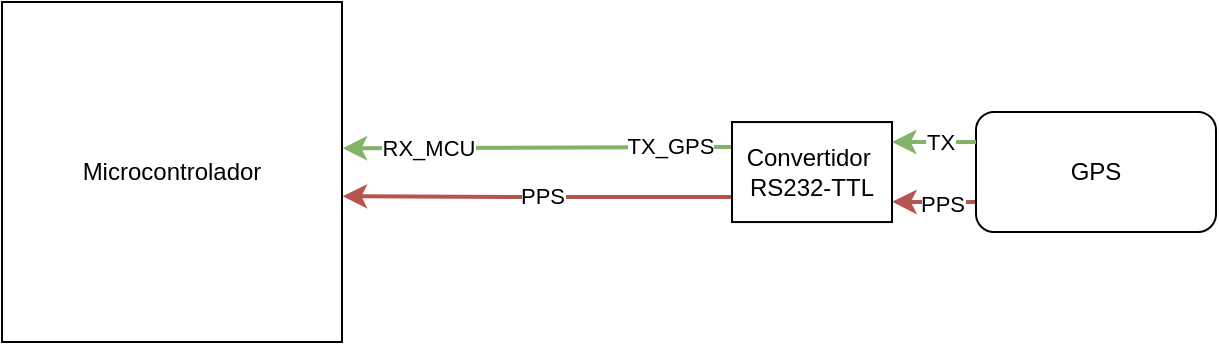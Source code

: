 <mxfile version="24.0.5" type="github">
  <diagram name="Página-1" id="wEMvNmd90RxLaCNRXkZW">
    <mxGraphModel dx="161" dy="744" grid="1" gridSize="10" guides="1" tooltips="1" connect="1" arrows="1" fold="1" page="1" pageScale="1" pageWidth="827" pageHeight="1169" math="0" shadow="0">
      <root>
        <mxCell id="0" />
        <mxCell id="1" parent="0" />
        <mxCell id="8uHz0c1iIWeHHJ7T1xvA-1" value="Microcontrolador" style="rounded=0;whiteSpace=wrap;html=1;" vertex="1" parent="1">
          <mxGeometry x="870" y="40" width="170" height="170" as="geometry" />
        </mxCell>
        <mxCell id="8uHz0c1iIWeHHJ7T1xvA-2" style="edgeStyle=orthogonalEdgeStyle;rounded=0;orthogonalLoop=1;jettySize=auto;html=1;exitX=0;exitY=0.75;exitDx=0;exitDy=0;entryX=1.001;entryY=0.798;entryDx=0;entryDy=0;entryPerimeter=0;fillColor=#f8cecc;strokeColor=#b85450;strokeWidth=2;" edge="1" parent="1" source="8uHz0c1iIWeHHJ7T1xvA-4" target="8uHz0c1iIWeHHJ7T1xvA-10">
          <mxGeometry relative="1" as="geometry" />
        </mxCell>
        <mxCell id="8uHz0c1iIWeHHJ7T1xvA-3" value="PPS" style="edgeLabel;html=1;align=center;verticalAlign=middle;resizable=0;points=[];" vertex="1" connectable="0" parent="8uHz0c1iIWeHHJ7T1xvA-2">
          <mxGeometry x="-0.529" y="1" relative="1" as="geometry">
            <mxPoint x="-7" as="offset" />
          </mxGeometry>
        </mxCell>
        <mxCell id="8uHz0c1iIWeHHJ7T1xvA-4" value="GPS" style="rounded=1;whiteSpace=wrap;html=1;" vertex="1" parent="1">
          <mxGeometry x="1357" y="95.03" width="120" height="60" as="geometry" />
        </mxCell>
        <mxCell id="8uHz0c1iIWeHHJ7T1xvA-5" style="edgeStyle=orthogonalEdgeStyle;rounded=0;orthogonalLoop=1;jettySize=auto;html=1;fillColor=#d5e8d4;strokeColor=#82b366;strokeWidth=2;exitX=0;exitY=0.25;exitDx=0;exitDy=0;entryX=1.002;entryY=0.201;entryDx=0;entryDy=0;entryPerimeter=0;" edge="1" parent="1" source="8uHz0c1iIWeHHJ7T1xvA-10">
          <mxGeometry relative="1" as="geometry">
            <mxPoint x="1265" y="116.03" as="sourcePoint" />
            <mxPoint x="1040.34" y="113.17" as="targetPoint" />
            <Array as="points">
              <mxPoint x="1225" y="112.03" />
            </Array>
          </mxGeometry>
        </mxCell>
        <mxCell id="8uHz0c1iIWeHHJ7T1xvA-6" value="TX_GPS" style="edgeLabel;html=1;align=center;verticalAlign=middle;resizable=0;points=[];" vertex="1" connectable="0" parent="8uHz0c1iIWeHHJ7T1xvA-5">
          <mxGeometry x="-0.188" relative="1" as="geometry">
            <mxPoint x="48" y="-1" as="offset" />
          </mxGeometry>
        </mxCell>
        <mxCell id="8uHz0c1iIWeHHJ7T1xvA-7" value="RX_MCU" style="edgeLabel;html=1;align=center;verticalAlign=middle;resizable=0;points=[];" vertex="1" connectable="0" parent="8uHz0c1iIWeHHJ7T1xvA-5">
          <mxGeometry x="0.637" y="2" relative="1" as="geometry">
            <mxPoint x="7" y="-2" as="offset" />
          </mxGeometry>
        </mxCell>
        <mxCell id="8uHz0c1iIWeHHJ7T1xvA-8" style="edgeStyle=orthogonalEdgeStyle;rounded=0;orthogonalLoop=1;jettySize=auto;html=1;entryX=1.002;entryY=0.342;entryDx=0;entryDy=0;entryPerimeter=0;fillColor=#f8cecc;strokeColor=#b85450;strokeWidth=2;exitX=0;exitY=0.75;exitDx=0;exitDy=0;" edge="1" parent="1" source="8uHz0c1iIWeHHJ7T1xvA-10">
          <mxGeometry relative="1" as="geometry">
            <mxPoint x="1265" y="132.03" as="sourcePoint" />
            <Array as="points">
              <mxPoint x="1138" y="137.03" />
            </Array>
            <mxPoint x="1040.34" y="137.14" as="targetPoint" />
          </mxGeometry>
        </mxCell>
        <mxCell id="8uHz0c1iIWeHHJ7T1xvA-9" value="PPS" style="edgeLabel;html=1;align=center;verticalAlign=middle;resizable=0;points=[];" vertex="1" connectable="0" parent="8uHz0c1iIWeHHJ7T1xvA-8">
          <mxGeometry x="-0.02" y="-1" relative="1" as="geometry">
            <mxPoint as="offset" />
          </mxGeometry>
        </mxCell>
        <mxCell id="8uHz0c1iIWeHHJ7T1xvA-10" value="Convertidor&amp;nbsp;&lt;div&gt;RS232-TTL&lt;/div&gt;" style="rounded=0;whiteSpace=wrap;html=1;" vertex="1" parent="1">
          <mxGeometry x="1235" y="100.03" width="80" height="50" as="geometry" />
        </mxCell>
        <mxCell id="8uHz0c1iIWeHHJ7T1xvA-11" style="edgeStyle=orthogonalEdgeStyle;rounded=0;orthogonalLoop=1;jettySize=auto;html=1;exitX=0;exitY=0.25;exitDx=0;exitDy=0;strokeWidth=2;fillColor=#d5e8d4;strokeColor=#82b366;" edge="1" parent="1" source="8uHz0c1iIWeHHJ7T1xvA-4">
          <mxGeometry relative="1" as="geometry">
            <mxPoint x="1315" y="110.03" as="targetPoint" />
          </mxGeometry>
        </mxCell>
        <mxCell id="8uHz0c1iIWeHHJ7T1xvA-12" value="TX" style="edgeLabel;html=1;align=center;verticalAlign=middle;resizable=0;points=[];" vertex="1" connectable="0" parent="8uHz0c1iIWeHHJ7T1xvA-11">
          <mxGeometry x="-0.129" relative="1" as="geometry">
            <mxPoint as="offset" />
          </mxGeometry>
        </mxCell>
      </root>
    </mxGraphModel>
  </diagram>
</mxfile>
